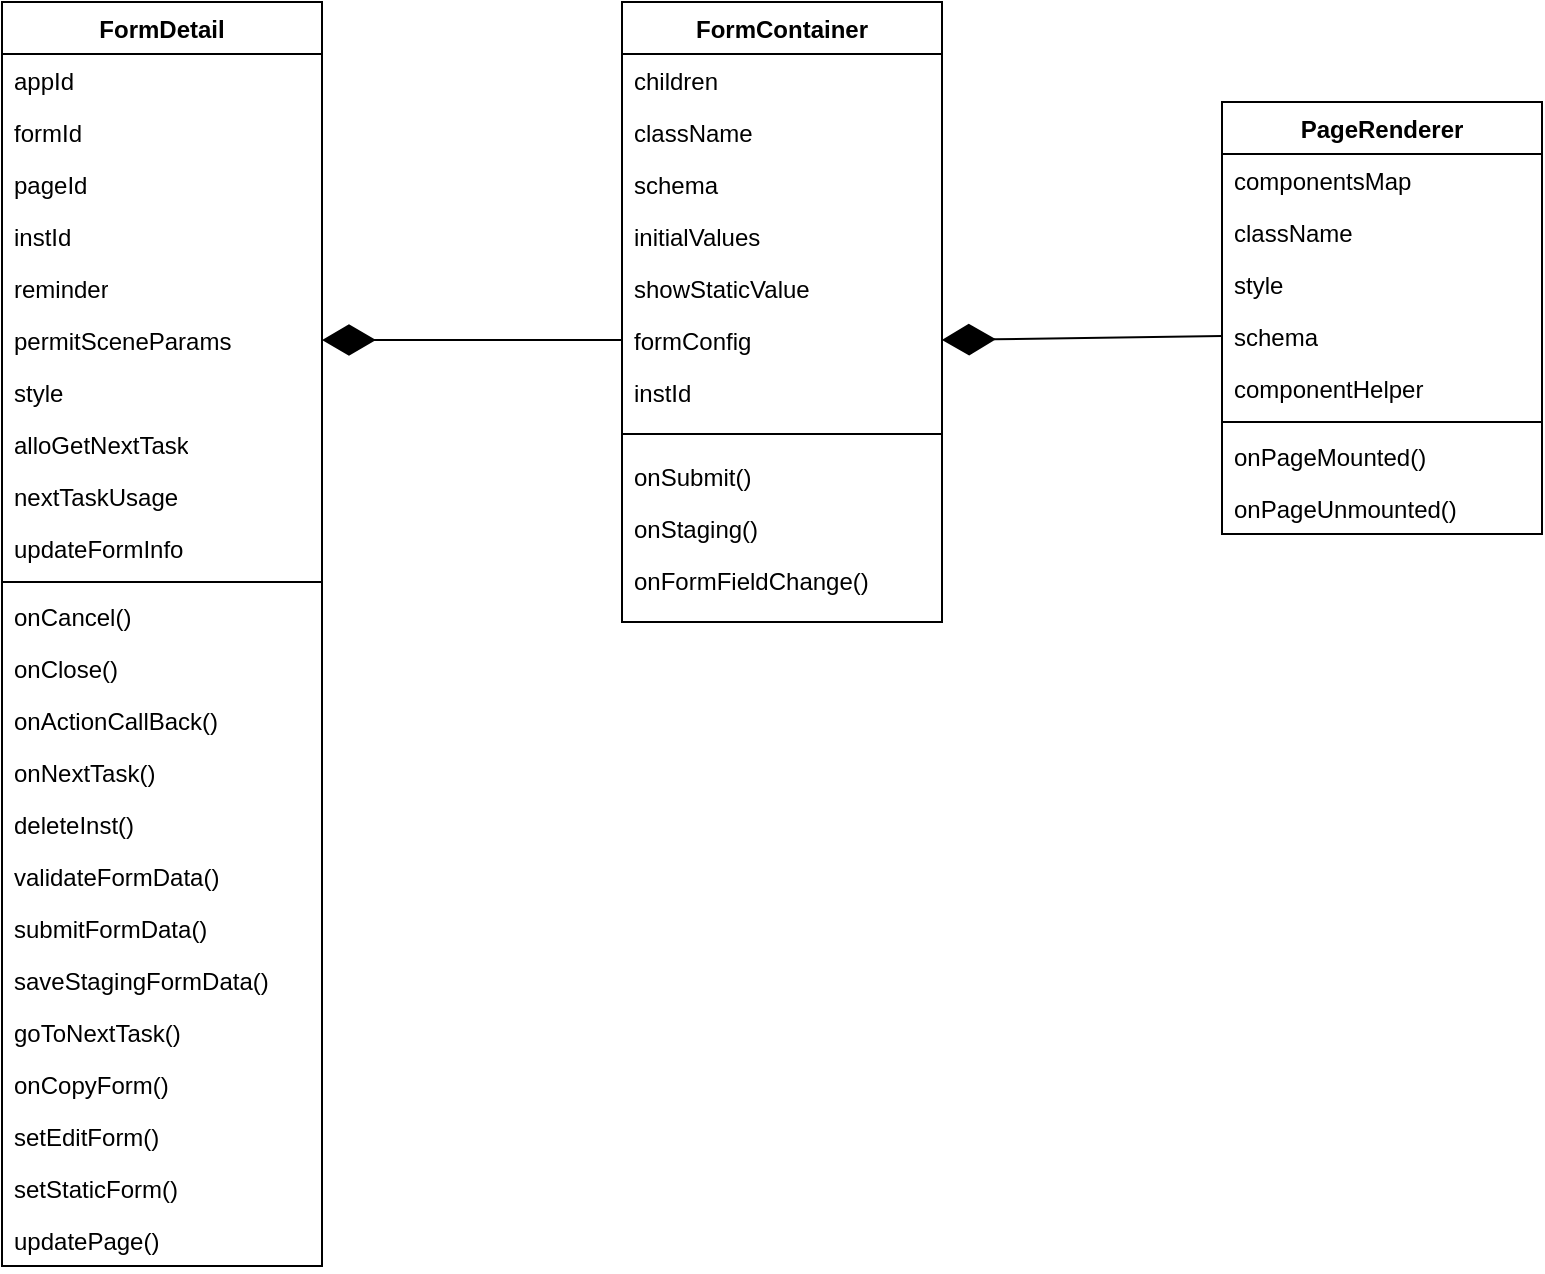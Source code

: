 <mxfile version="24.7.4">
  <diagram id="C5RBs43oDa-KdzZeNtuy" name="Page-1">
    <mxGraphModel dx="792" dy="1097" grid="1" gridSize="10" guides="1" tooltips="1" connect="1" arrows="1" fold="1" page="1" pageScale="1" pageWidth="827" pageHeight="1169" math="0" shadow="0">
      <root>
        <mxCell id="WIyWlLk6GJQsqaUBKTNV-0" />
        <mxCell id="WIyWlLk6GJQsqaUBKTNV-1" parent="WIyWlLk6GJQsqaUBKTNV-0" />
        <mxCell id="zkfFHV4jXpPFQw0GAbJ--0" value="FormContainer" style="swimlane;fontStyle=1;align=center;verticalAlign=top;childLayout=stackLayout;horizontal=1;startSize=26;horizontalStack=0;resizeParent=1;resizeLast=0;collapsible=1;marginBottom=0;rounded=0;shadow=0;strokeWidth=1;" parent="WIyWlLk6GJQsqaUBKTNV-1" vertex="1">
          <mxGeometry x="390" y="280" width="160" height="310" as="geometry">
            <mxRectangle x="230" y="140" width="160" height="26" as="alternateBounds" />
          </mxGeometry>
        </mxCell>
        <mxCell id="zkfFHV4jXpPFQw0GAbJ--1" value="children" style="text;align=left;verticalAlign=top;spacingLeft=4;spacingRight=4;overflow=hidden;rotatable=0;points=[[0,0.5],[1,0.5]];portConstraint=eastwest;" parent="zkfFHV4jXpPFQw0GAbJ--0" vertex="1">
          <mxGeometry y="26" width="160" height="26" as="geometry" />
        </mxCell>
        <mxCell id="zkfFHV4jXpPFQw0GAbJ--2" value="className" style="text;align=left;verticalAlign=top;spacingLeft=4;spacingRight=4;overflow=hidden;rotatable=0;points=[[0,0.5],[1,0.5]];portConstraint=eastwest;rounded=0;shadow=0;html=0;" parent="zkfFHV4jXpPFQw0GAbJ--0" vertex="1">
          <mxGeometry y="52" width="160" height="26" as="geometry" />
        </mxCell>
        <mxCell id="zkfFHV4jXpPFQw0GAbJ--3" value="schema" style="text;align=left;verticalAlign=top;spacingLeft=4;spacingRight=4;overflow=hidden;rotatable=0;points=[[0,0.5],[1,0.5]];portConstraint=eastwest;rounded=0;shadow=0;html=0;" parent="zkfFHV4jXpPFQw0GAbJ--0" vertex="1">
          <mxGeometry y="78" width="160" height="26" as="geometry" />
        </mxCell>
        <mxCell id="kossQubZiw6xFlvg4z9y-2" value="initialValues" style="text;align=left;verticalAlign=top;spacingLeft=4;spacingRight=4;overflow=hidden;rotatable=0;points=[[0,0.5],[1,0.5]];portConstraint=eastwest;rounded=0;shadow=0;html=0;" parent="zkfFHV4jXpPFQw0GAbJ--0" vertex="1">
          <mxGeometry y="104" width="160" height="26" as="geometry" />
        </mxCell>
        <mxCell id="kossQubZiw6xFlvg4z9y-3" value="showStaticValue" style="text;align=left;verticalAlign=top;spacingLeft=4;spacingRight=4;overflow=hidden;rotatable=0;points=[[0,0.5],[1,0.5]];portConstraint=eastwest;rounded=0;shadow=0;html=0;" parent="zkfFHV4jXpPFQw0GAbJ--0" vertex="1">
          <mxGeometry y="130" width="160" height="26" as="geometry" />
        </mxCell>
        <mxCell id="kossQubZiw6xFlvg4z9y-4" value="formConfig" style="text;align=left;verticalAlign=top;spacingLeft=4;spacingRight=4;overflow=hidden;rotatable=0;points=[[0,0.5],[1,0.5]];portConstraint=eastwest;rounded=0;shadow=0;html=0;" parent="zkfFHV4jXpPFQw0GAbJ--0" vertex="1">
          <mxGeometry y="156" width="160" height="26" as="geometry" />
        </mxCell>
        <mxCell id="kossQubZiw6xFlvg4z9y-5" value="instId" style="text;align=left;verticalAlign=top;spacingLeft=4;spacingRight=4;overflow=hidden;rotatable=0;points=[[0,0.5],[1,0.5]];portConstraint=eastwest;rounded=0;shadow=0;html=0;" parent="zkfFHV4jXpPFQw0GAbJ--0" vertex="1">
          <mxGeometry y="182" width="160" height="26" as="geometry" />
        </mxCell>
        <mxCell id="zkfFHV4jXpPFQw0GAbJ--4" value="" style="line;html=1;strokeWidth=1;align=left;verticalAlign=middle;spacingTop=-1;spacingLeft=3;spacingRight=3;rotatable=0;labelPosition=right;points=[];portConstraint=eastwest;" parent="zkfFHV4jXpPFQw0GAbJ--0" vertex="1">
          <mxGeometry y="208" width="160" height="16" as="geometry" />
        </mxCell>
        <mxCell id="kossQubZiw6xFlvg4z9y-0" value="onSubmit()" style="text;align=left;verticalAlign=top;spacingLeft=4;spacingRight=4;overflow=hidden;rotatable=0;points=[[0,0.5],[1,0.5]];portConstraint=eastwest;rounded=0;shadow=0;html=0;" parent="zkfFHV4jXpPFQw0GAbJ--0" vertex="1">
          <mxGeometry y="224" width="160" height="26" as="geometry" />
        </mxCell>
        <mxCell id="kossQubZiw6xFlvg4z9y-1" value="onStaging()" style="text;align=left;verticalAlign=top;spacingLeft=4;spacingRight=4;overflow=hidden;rotatable=0;points=[[0,0.5],[1,0.5]];portConstraint=eastwest;rounded=0;shadow=0;html=0;" parent="zkfFHV4jXpPFQw0GAbJ--0" vertex="1">
          <mxGeometry y="250" width="160" height="26" as="geometry" />
        </mxCell>
        <mxCell id="kossQubZiw6xFlvg4z9y-6" value="onFormFieldChange()" style="text;align=left;verticalAlign=top;spacingLeft=4;spacingRight=4;overflow=hidden;rotatable=0;points=[[0,0.5],[1,0.5]];portConstraint=eastwest;rounded=0;shadow=0;html=0;" parent="zkfFHV4jXpPFQw0GAbJ--0" vertex="1">
          <mxGeometry y="276" width="160" height="26" as="geometry" />
        </mxCell>
        <mxCell id="kossQubZiw6xFlvg4z9y-7" value="PageRenderer" style="swimlane;fontStyle=1;align=center;verticalAlign=top;childLayout=stackLayout;horizontal=1;startSize=26;horizontalStack=0;resizeParent=1;resizeParentMax=0;resizeLast=0;collapsible=1;marginBottom=0;whiteSpace=wrap;html=1;" parent="WIyWlLk6GJQsqaUBKTNV-1" vertex="1">
          <mxGeometry x="690" y="330" width="160" height="216" as="geometry" />
        </mxCell>
        <mxCell id="kossQubZiw6xFlvg4z9y-8" value="componentsMap" style="text;strokeColor=none;fillColor=none;align=left;verticalAlign=top;spacingLeft=4;spacingRight=4;overflow=hidden;rotatable=0;points=[[0,0.5],[1,0.5]];portConstraint=eastwest;whiteSpace=wrap;html=1;" parent="kossQubZiw6xFlvg4z9y-7" vertex="1">
          <mxGeometry y="26" width="160" height="26" as="geometry" />
        </mxCell>
        <mxCell id="kossQubZiw6xFlvg4z9y-12" value="className" style="text;strokeColor=none;fillColor=none;align=left;verticalAlign=top;spacingLeft=4;spacingRight=4;overflow=hidden;rotatable=0;points=[[0,0.5],[1,0.5]];portConstraint=eastwest;whiteSpace=wrap;html=1;" parent="kossQubZiw6xFlvg4z9y-7" vertex="1">
          <mxGeometry y="52" width="160" height="26" as="geometry" />
        </mxCell>
        <mxCell id="kossQubZiw6xFlvg4z9y-11" value="style" style="text;strokeColor=none;fillColor=none;align=left;verticalAlign=top;spacingLeft=4;spacingRight=4;overflow=hidden;rotatable=0;points=[[0,0.5],[1,0.5]];portConstraint=eastwest;whiteSpace=wrap;html=1;" parent="kossQubZiw6xFlvg4z9y-7" vertex="1">
          <mxGeometry y="78" width="160" height="26" as="geometry" />
        </mxCell>
        <mxCell id="kossQubZiw6xFlvg4z9y-13" value="schema" style="text;strokeColor=none;fillColor=none;align=left;verticalAlign=top;spacingLeft=4;spacingRight=4;overflow=hidden;rotatable=0;points=[[0,0.5],[1,0.5]];portConstraint=eastwest;whiteSpace=wrap;html=1;" parent="kossQubZiw6xFlvg4z9y-7" vertex="1">
          <mxGeometry y="104" width="160" height="26" as="geometry" />
        </mxCell>
        <mxCell id="kossQubZiw6xFlvg4z9y-14" value="componentHelper" style="text;strokeColor=none;fillColor=none;align=left;verticalAlign=top;spacingLeft=4;spacingRight=4;overflow=hidden;rotatable=0;points=[[0,0.5],[1,0.5]];portConstraint=eastwest;whiteSpace=wrap;html=1;" parent="kossQubZiw6xFlvg4z9y-7" vertex="1">
          <mxGeometry y="130" width="160" height="26" as="geometry" />
        </mxCell>
        <mxCell id="kossQubZiw6xFlvg4z9y-9" value="" style="line;strokeWidth=1;fillColor=none;align=left;verticalAlign=middle;spacingTop=-1;spacingLeft=3;spacingRight=3;rotatable=0;labelPosition=right;points=[];portConstraint=eastwest;strokeColor=inherit;" parent="kossQubZiw6xFlvg4z9y-7" vertex="1">
          <mxGeometry y="156" width="160" height="8" as="geometry" />
        </mxCell>
        <mxCell id="kossQubZiw6xFlvg4z9y-10" value="onPageMounted()" style="text;strokeColor=none;fillColor=none;align=left;verticalAlign=top;spacingLeft=4;spacingRight=4;overflow=hidden;rotatable=0;points=[[0,0.5],[1,0.5]];portConstraint=eastwest;whiteSpace=wrap;html=1;" parent="kossQubZiw6xFlvg4z9y-7" vertex="1">
          <mxGeometry y="164" width="160" height="26" as="geometry" />
        </mxCell>
        <mxCell id="kossQubZiw6xFlvg4z9y-15" value="onPageUnmounted()" style="text;strokeColor=none;fillColor=none;align=left;verticalAlign=top;spacingLeft=4;spacingRight=4;overflow=hidden;rotatable=0;points=[[0,0.5],[1,0.5]];portConstraint=eastwest;whiteSpace=wrap;html=1;" parent="kossQubZiw6xFlvg4z9y-7" vertex="1">
          <mxGeometry y="190" width="160" height="26" as="geometry" />
        </mxCell>
        <mxCell id="kossQubZiw6xFlvg4z9y-16" value="" style="endArrow=diamondThin;endFill=1;endSize=24;html=1;rounded=0;entryX=1;entryY=0.5;entryDx=0;entryDy=0;exitX=0;exitY=0.5;exitDx=0;exitDy=0;" parent="WIyWlLk6GJQsqaUBKTNV-1" target="kossQubZiw6xFlvg4z9y-4" edge="1" source="kossQubZiw6xFlvg4z9y-13">
          <mxGeometry width="160" relative="1" as="geometry">
            <mxPoint x="659" y="423" as="sourcePoint" />
            <mxPoint x="720" y="630" as="targetPoint" />
          </mxGeometry>
        </mxCell>
        <mxCell id="kossQubZiw6xFlvg4z9y-17" value="FormDetail" style="swimlane;fontStyle=1;align=center;verticalAlign=top;childLayout=stackLayout;horizontal=1;startSize=26;horizontalStack=0;resizeParent=1;resizeParentMax=0;resizeLast=0;collapsible=1;marginBottom=0;whiteSpace=wrap;html=1;" parent="WIyWlLk6GJQsqaUBKTNV-1" vertex="1">
          <mxGeometry x="80" y="280" width="160" height="632" as="geometry" />
        </mxCell>
        <mxCell id="kossQubZiw6xFlvg4z9y-18" value="appId" style="text;strokeColor=none;fillColor=none;align=left;verticalAlign=top;spacingLeft=4;spacingRight=4;overflow=hidden;rotatable=0;points=[[0,0.5],[1,0.5]];portConstraint=eastwest;whiteSpace=wrap;html=1;" parent="kossQubZiw6xFlvg4z9y-17" vertex="1">
          <mxGeometry y="26" width="160" height="26" as="geometry" />
        </mxCell>
        <mxCell id="kossQubZiw6xFlvg4z9y-22" value="formId" style="text;strokeColor=none;fillColor=none;align=left;verticalAlign=top;spacingLeft=4;spacingRight=4;overflow=hidden;rotatable=0;points=[[0,0.5],[1,0.5]];portConstraint=eastwest;whiteSpace=wrap;html=1;" parent="kossQubZiw6xFlvg4z9y-17" vertex="1">
          <mxGeometry y="52" width="160" height="26" as="geometry" />
        </mxCell>
        <mxCell id="kossQubZiw6xFlvg4z9y-23" value="pageId" style="text;strokeColor=none;fillColor=none;align=left;verticalAlign=top;spacingLeft=4;spacingRight=4;overflow=hidden;rotatable=0;points=[[0,0.5],[1,0.5]];portConstraint=eastwest;whiteSpace=wrap;html=1;" parent="kossQubZiw6xFlvg4z9y-17" vertex="1">
          <mxGeometry y="78" width="160" height="26" as="geometry" />
        </mxCell>
        <mxCell id="kossQubZiw6xFlvg4z9y-24" value="instId" style="text;strokeColor=none;fillColor=none;align=left;verticalAlign=top;spacingLeft=4;spacingRight=4;overflow=hidden;rotatable=0;points=[[0,0.5],[1,0.5]];portConstraint=eastwest;whiteSpace=wrap;html=1;" parent="kossQubZiw6xFlvg4z9y-17" vertex="1">
          <mxGeometry y="104" width="160" height="26" as="geometry" />
        </mxCell>
        <mxCell id="kossQubZiw6xFlvg4z9y-25" value="reminder" style="text;strokeColor=none;fillColor=none;align=left;verticalAlign=top;spacingLeft=4;spacingRight=4;overflow=hidden;rotatable=0;points=[[0,0.5],[1,0.5]];portConstraint=eastwest;whiteSpace=wrap;html=1;" parent="kossQubZiw6xFlvg4z9y-17" vertex="1">
          <mxGeometry y="130" width="160" height="26" as="geometry" />
        </mxCell>
        <mxCell id="kossQubZiw6xFlvg4z9y-27" value="permitSceneParams" style="text;strokeColor=none;fillColor=none;align=left;verticalAlign=top;spacingLeft=4;spacingRight=4;overflow=hidden;rotatable=0;points=[[0,0.5],[1,0.5]];portConstraint=eastwest;whiteSpace=wrap;html=1;" parent="kossQubZiw6xFlvg4z9y-17" vertex="1">
          <mxGeometry y="156" width="160" height="26" as="geometry" />
        </mxCell>
        <mxCell id="kossQubZiw6xFlvg4z9y-28" value="style" style="text;strokeColor=none;fillColor=none;align=left;verticalAlign=top;spacingLeft=4;spacingRight=4;overflow=hidden;rotatable=0;points=[[0,0.5],[1,0.5]];portConstraint=eastwest;whiteSpace=wrap;html=1;" parent="kossQubZiw6xFlvg4z9y-17" vertex="1">
          <mxGeometry y="182" width="160" height="26" as="geometry" />
        </mxCell>
        <mxCell id="kossQubZiw6xFlvg4z9y-26" value="alloGetNextTask" style="text;strokeColor=none;fillColor=none;align=left;verticalAlign=top;spacingLeft=4;spacingRight=4;overflow=hidden;rotatable=0;points=[[0,0.5],[1,0.5]];portConstraint=eastwest;whiteSpace=wrap;html=1;" parent="kossQubZiw6xFlvg4z9y-17" vertex="1">
          <mxGeometry y="208" width="160" height="26" as="geometry" />
        </mxCell>
        <mxCell id="kossQubZiw6xFlvg4z9y-29" value="nextTaskUsage" style="text;strokeColor=none;fillColor=none;align=left;verticalAlign=top;spacingLeft=4;spacingRight=4;overflow=hidden;rotatable=0;points=[[0,0.5],[1,0.5]];portConstraint=eastwest;whiteSpace=wrap;html=1;" parent="kossQubZiw6xFlvg4z9y-17" vertex="1">
          <mxGeometry y="234" width="160" height="26" as="geometry" />
        </mxCell>
        <mxCell id="kossQubZiw6xFlvg4z9y-21" value="updateFormInfo" style="text;strokeColor=none;fillColor=none;align=left;verticalAlign=top;spacingLeft=4;spacingRight=4;overflow=hidden;rotatable=0;points=[[0,0.5],[1,0.5]];portConstraint=eastwest;whiteSpace=wrap;html=1;" parent="kossQubZiw6xFlvg4z9y-17" vertex="1">
          <mxGeometry y="260" width="160" height="26" as="geometry" />
        </mxCell>
        <mxCell id="kossQubZiw6xFlvg4z9y-19" value="" style="line;strokeWidth=1;fillColor=none;align=left;verticalAlign=middle;spacingTop=-1;spacingLeft=3;spacingRight=3;rotatable=0;labelPosition=right;points=[];portConstraint=eastwest;strokeColor=inherit;" parent="kossQubZiw6xFlvg4z9y-17" vertex="1">
          <mxGeometry y="286" width="160" height="8" as="geometry" />
        </mxCell>
        <mxCell id="kossQubZiw6xFlvg4z9y-20" value="onCancel()" style="text;strokeColor=none;fillColor=none;align=left;verticalAlign=top;spacingLeft=4;spacingRight=4;overflow=hidden;rotatable=0;points=[[0,0.5],[1,0.5]];portConstraint=eastwest;whiteSpace=wrap;html=1;" parent="kossQubZiw6xFlvg4z9y-17" vertex="1">
          <mxGeometry y="294" width="160" height="26" as="geometry" />
        </mxCell>
        <mxCell id="kossQubZiw6xFlvg4z9y-30" value="onClose()" style="text;strokeColor=none;fillColor=none;align=left;verticalAlign=top;spacingLeft=4;spacingRight=4;overflow=hidden;rotatable=0;points=[[0,0.5],[1,0.5]];portConstraint=eastwest;whiteSpace=wrap;html=1;" parent="kossQubZiw6xFlvg4z9y-17" vertex="1">
          <mxGeometry y="320" width="160" height="26" as="geometry" />
        </mxCell>
        <mxCell id="kossQubZiw6xFlvg4z9y-31" value="onActionCallBack()" style="text;strokeColor=none;fillColor=none;align=left;verticalAlign=top;spacingLeft=4;spacingRight=4;overflow=hidden;rotatable=0;points=[[0,0.5],[1,0.5]];portConstraint=eastwest;whiteSpace=wrap;html=1;" parent="kossQubZiw6xFlvg4z9y-17" vertex="1">
          <mxGeometry y="346" width="160" height="26" as="geometry" />
        </mxCell>
        <mxCell id="kossQubZiw6xFlvg4z9y-32" value="onNextTask()" style="text;strokeColor=none;fillColor=none;align=left;verticalAlign=top;spacingLeft=4;spacingRight=4;overflow=hidden;rotatable=0;points=[[0,0.5],[1,0.5]];portConstraint=eastwest;whiteSpace=wrap;html=1;" parent="kossQubZiw6xFlvg4z9y-17" vertex="1">
          <mxGeometry y="372" width="160" height="26" as="geometry" />
        </mxCell>
        <mxCell id="pncKkEe8z_2DR4mbrBjL-0" value="deleteInst()" style="text;strokeColor=none;fillColor=none;align=left;verticalAlign=top;spacingLeft=4;spacingRight=4;overflow=hidden;rotatable=0;points=[[0,0.5],[1,0.5]];portConstraint=eastwest;whiteSpace=wrap;html=1;" vertex="1" parent="kossQubZiw6xFlvg4z9y-17">
          <mxGeometry y="398" width="160" height="26" as="geometry" />
        </mxCell>
        <mxCell id="pncKkEe8z_2DR4mbrBjL-1" value="validateFormData()" style="text;strokeColor=none;fillColor=none;align=left;verticalAlign=top;spacingLeft=4;spacingRight=4;overflow=hidden;rotatable=0;points=[[0,0.5],[1,0.5]];portConstraint=eastwest;whiteSpace=wrap;html=1;" vertex="1" parent="kossQubZiw6xFlvg4z9y-17">
          <mxGeometry y="424" width="160" height="26" as="geometry" />
        </mxCell>
        <mxCell id="pncKkEe8z_2DR4mbrBjL-2" value="submitFormData()" style="text;strokeColor=none;fillColor=none;align=left;verticalAlign=top;spacingLeft=4;spacingRight=4;overflow=hidden;rotatable=0;points=[[0,0.5],[1,0.5]];portConstraint=eastwest;whiteSpace=wrap;html=1;" vertex="1" parent="kossQubZiw6xFlvg4z9y-17">
          <mxGeometry y="450" width="160" height="26" as="geometry" />
        </mxCell>
        <mxCell id="pncKkEe8z_2DR4mbrBjL-3" value="saveStagingFormData()" style="text;strokeColor=none;fillColor=none;align=left;verticalAlign=top;spacingLeft=4;spacingRight=4;overflow=hidden;rotatable=0;points=[[0,0.5],[1,0.5]];portConstraint=eastwest;whiteSpace=wrap;html=1;" vertex="1" parent="kossQubZiw6xFlvg4z9y-17">
          <mxGeometry y="476" width="160" height="26" as="geometry" />
        </mxCell>
        <mxCell id="pncKkEe8z_2DR4mbrBjL-4" value="goToNextTask()" style="text;strokeColor=none;fillColor=none;align=left;verticalAlign=top;spacingLeft=4;spacingRight=4;overflow=hidden;rotatable=0;points=[[0,0.5],[1,0.5]];portConstraint=eastwest;whiteSpace=wrap;html=1;" vertex="1" parent="kossQubZiw6xFlvg4z9y-17">
          <mxGeometry y="502" width="160" height="26" as="geometry" />
        </mxCell>
        <mxCell id="pncKkEe8z_2DR4mbrBjL-5" value="onCopyForm()" style="text;strokeColor=none;fillColor=none;align=left;verticalAlign=top;spacingLeft=4;spacingRight=4;overflow=hidden;rotatable=0;points=[[0,0.5],[1,0.5]];portConstraint=eastwest;whiteSpace=wrap;html=1;" vertex="1" parent="kossQubZiw6xFlvg4z9y-17">
          <mxGeometry y="528" width="160" height="26" as="geometry" />
        </mxCell>
        <mxCell id="pncKkEe8z_2DR4mbrBjL-6" value="setEditForm()" style="text;strokeColor=none;fillColor=none;align=left;verticalAlign=top;spacingLeft=4;spacingRight=4;overflow=hidden;rotatable=0;points=[[0,0.5],[1,0.5]];portConstraint=eastwest;whiteSpace=wrap;html=1;" vertex="1" parent="kossQubZiw6xFlvg4z9y-17">
          <mxGeometry y="554" width="160" height="26" as="geometry" />
        </mxCell>
        <mxCell id="pncKkEe8z_2DR4mbrBjL-7" value="setStaticForm()" style="text;strokeColor=none;fillColor=none;align=left;verticalAlign=top;spacingLeft=4;spacingRight=4;overflow=hidden;rotatable=0;points=[[0,0.5],[1,0.5]];portConstraint=eastwest;whiteSpace=wrap;html=1;" vertex="1" parent="kossQubZiw6xFlvg4z9y-17">
          <mxGeometry y="580" width="160" height="26" as="geometry" />
        </mxCell>
        <mxCell id="pncKkEe8z_2DR4mbrBjL-8" value="updatePage()" style="text;strokeColor=none;fillColor=none;align=left;verticalAlign=top;spacingLeft=4;spacingRight=4;overflow=hidden;rotatable=0;points=[[0,0.5],[1,0.5]];portConstraint=eastwest;whiteSpace=wrap;html=1;" vertex="1" parent="kossQubZiw6xFlvg4z9y-17">
          <mxGeometry y="606" width="160" height="26" as="geometry" />
        </mxCell>
        <mxCell id="kossQubZiw6xFlvg4z9y-33" value="" style="endArrow=diamondThin;endFill=1;endSize=24;html=1;rounded=0;entryX=1;entryY=0.5;entryDx=0;entryDy=0;exitX=0;exitY=0.5;exitDx=0;exitDy=0;" parent="WIyWlLk6GJQsqaUBKTNV-1" source="kossQubZiw6xFlvg4z9y-4" target="kossQubZiw6xFlvg4z9y-27" edge="1">
          <mxGeometry width="160" relative="1" as="geometry">
            <mxPoint x="280" y="650" as="sourcePoint" />
            <mxPoint x="440" y="650" as="targetPoint" />
          </mxGeometry>
        </mxCell>
      </root>
    </mxGraphModel>
  </diagram>
</mxfile>
